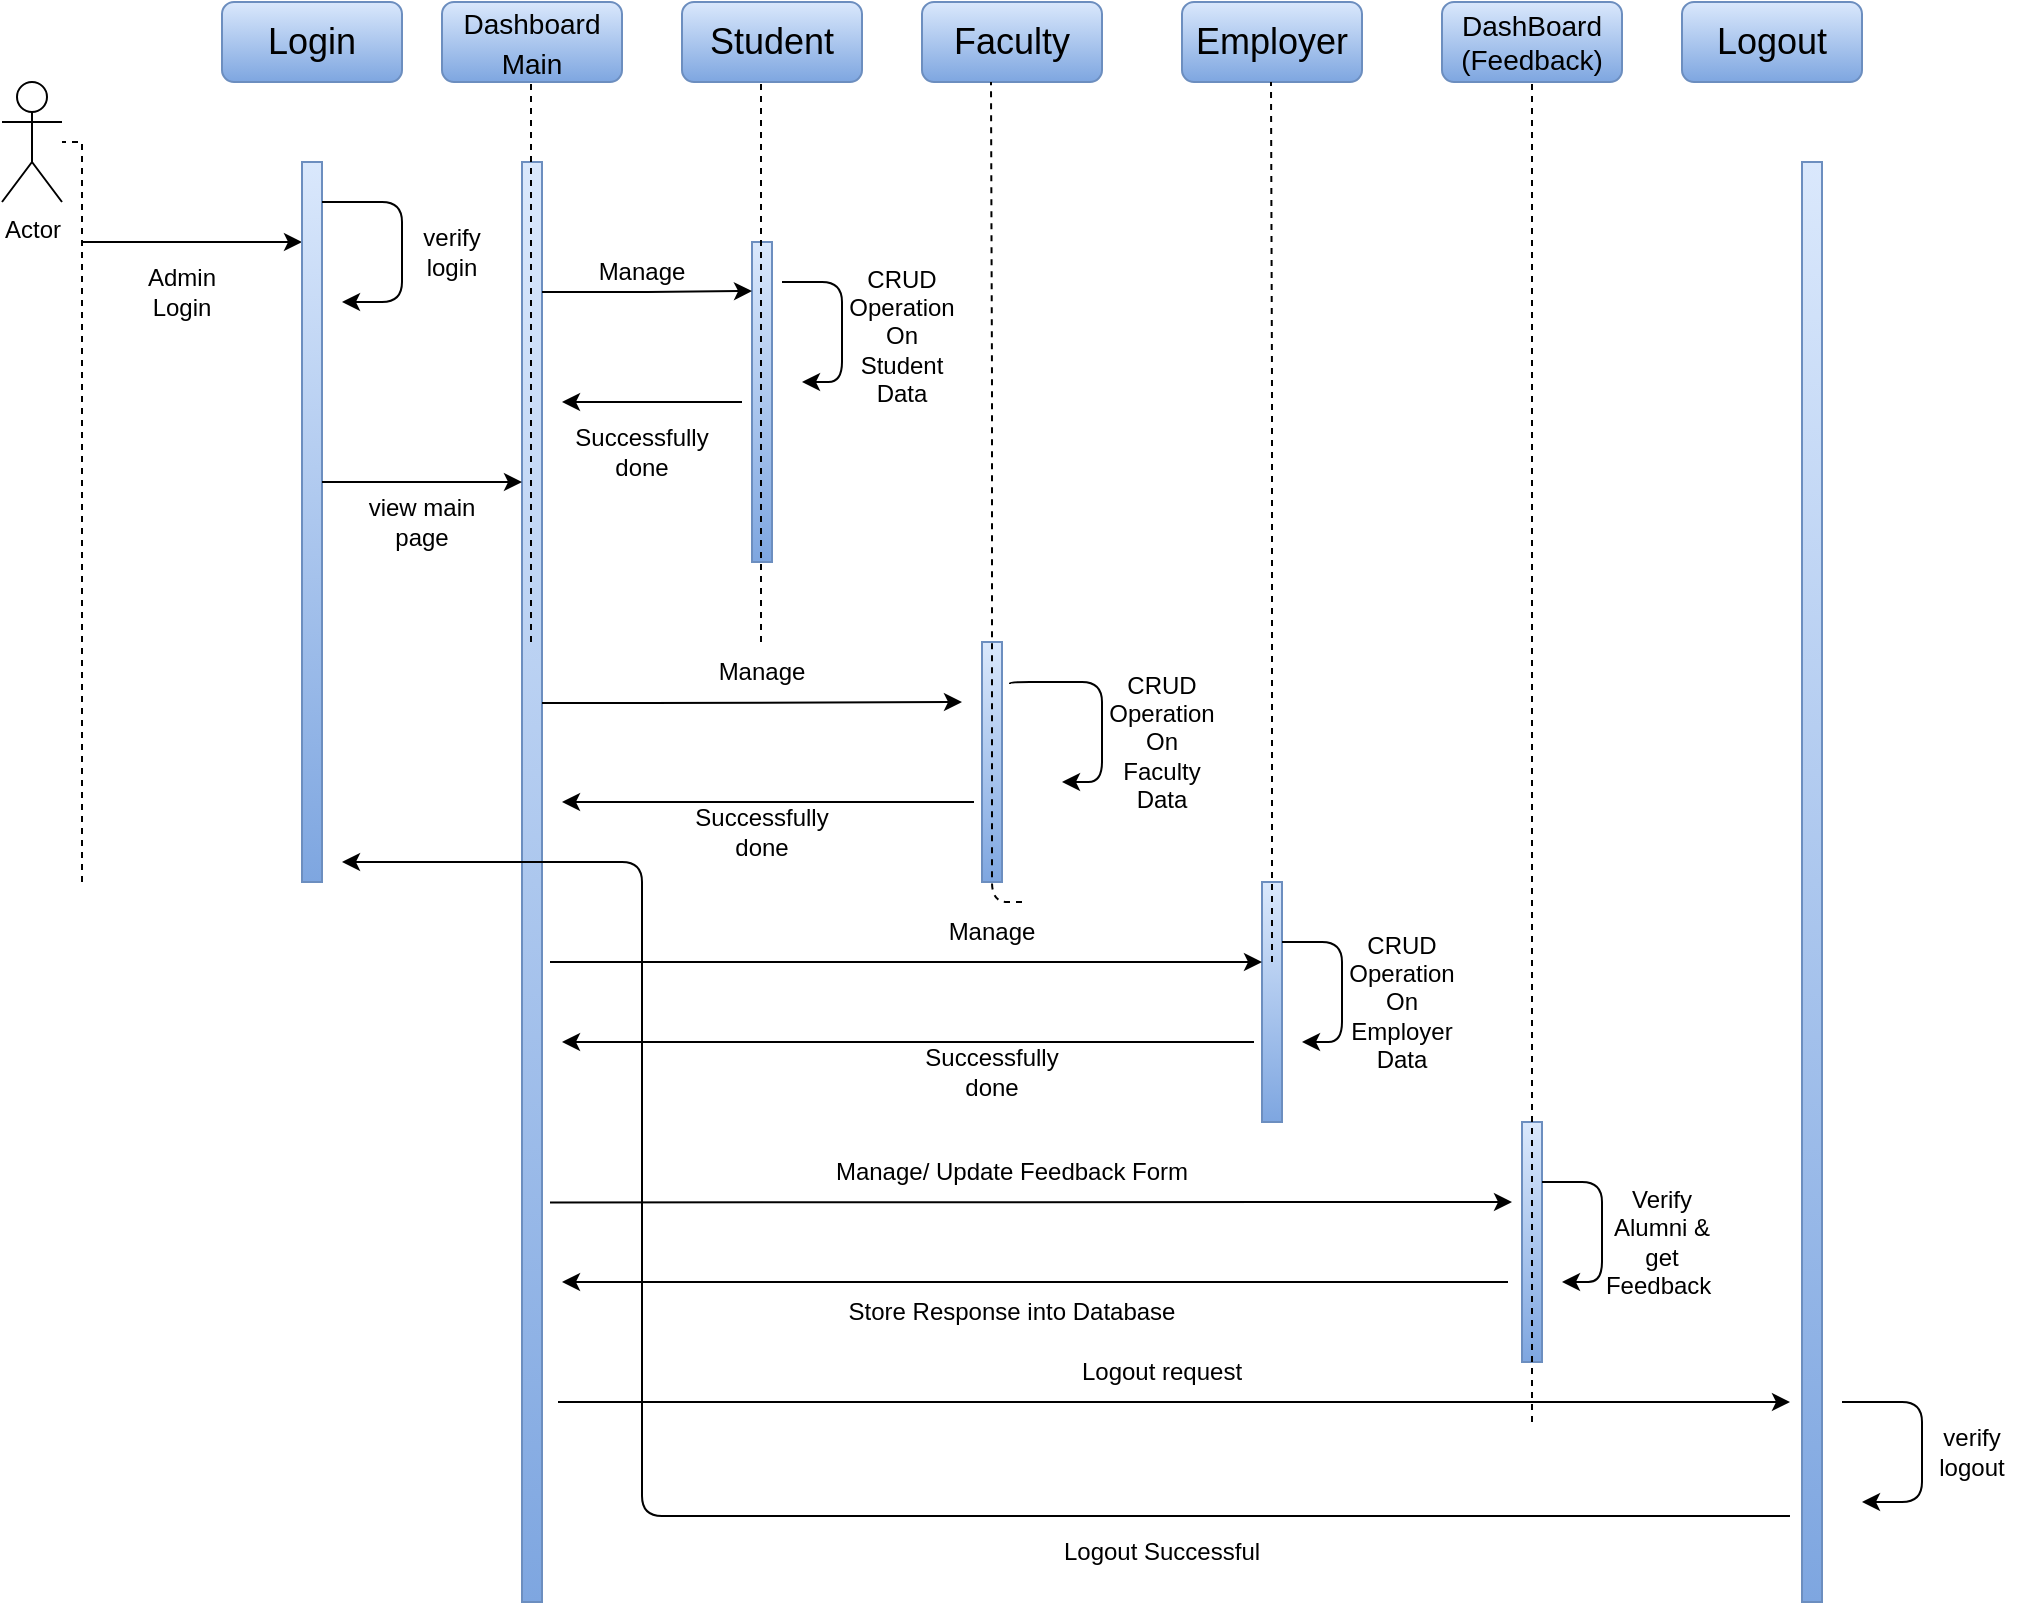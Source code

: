 <mxfile version="15.4.0" type="device"><diagram id="kgpKYQtTHZ0yAKxKKP6v" name="Page-1"><mxGraphModel dx="946" dy="618" grid="1" gridSize="10" guides="1" tooltips="1" connect="1" arrows="1" fold="1" page="1" pageScale="1" pageWidth="850" pageHeight="1100" math="0" shadow="0"><root><mxCell id="0"/><mxCell id="1" parent="0"/><mxCell id="eHZFl4jWqq0me2gMz274-1" value="Actor" style="shape=umlActor;verticalLabelPosition=bottom;verticalAlign=top;html=1;outlineConnect=0;" parent="1" vertex="1"><mxGeometry x="40" y="80" width="30" height="60" as="geometry"/></mxCell><mxCell id="eHZFl4jWqq0me2gMz274-4" value="" style="endArrow=none;dashed=1;html=1;rounded=0;edgeStyle=orthogonalEdgeStyle;" parent="1" target="eHZFl4jWqq0me2gMz274-1" edge="1"><mxGeometry width="50" height="50" relative="1" as="geometry"><mxPoint x="80" y="480" as="sourcePoint"/><mxPoint x="120" y="120" as="targetPoint"/><Array as="points"><mxPoint x="80" y="400"/><mxPoint x="80" y="120"/></Array></mxGeometry></mxCell><mxCell id="eHZFl4jWqq0me2gMz274-5" value="" style="endArrow=classic;html=1;rounded=0;edgeStyle=orthogonalEdgeStyle;" parent="1" edge="1"><mxGeometry width="50" height="50" relative="1" as="geometry"><mxPoint x="80" y="160" as="sourcePoint"/><mxPoint x="190" y="160" as="targetPoint"/></mxGeometry></mxCell><mxCell id="eHZFl4jWqq0me2gMz274-6" value="Admin Login" style="text;html=1;strokeColor=none;fillColor=none;align=center;verticalAlign=middle;whiteSpace=wrap;rounded=0;" parent="1" vertex="1"><mxGeometry x="100" y="170" width="60" height="30" as="geometry"/></mxCell><mxCell id="eHZFl4jWqq0me2gMz274-7" value="&lt;font style=&quot;font-size: 18px&quot;&gt;Login&lt;/font&gt;" style="rounded=1;whiteSpace=wrap;html=1;fillColor=#dae8fc;strokeColor=#6c8ebf;gradientColor=#7ea6e0;" parent="1" vertex="1"><mxGeometry x="150" y="40" width="90" height="40" as="geometry"/></mxCell><mxCell id="eHZFl4jWqq0me2gMz274-12" value="&lt;font style=&quot;font-size: 14px&quot;&gt;Dashboard&lt;br&gt;Main&lt;/font&gt;" style="rounded=1;whiteSpace=wrap;html=1;gradientColor=#7ea6e0;fillColor=#dae8fc;strokeColor=#6c8ebf;fontSize=16;" parent="1" vertex="1"><mxGeometry x="260" y="40" width="90" height="40" as="geometry"/></mxCell><mxCell id="eHZFl4jWqq0me2gMz274-13" value="&lt;font style=&quot;font-size: 18px&quot;&gt;Student&lt;/font&gt;" style="rounded=1;whiteSpace=wrap;html=1;gradientColor=#7ea6e0;fillColor=#dae8fc;strokeColor=#6c8ebf;" parent="1" vertex="1"><mxGeometry x="380" y="40" width="90" height="40" as="geometry"/></mxCell><mxCell id="eHZFl4jWqq0me2gMz274-14" value="&lt;span style=&quot;font-size: 18px&quot;&gt;Faculty&lt;/span&gt;" style="rounded=1;whiteSpace=wrap;html=1;gradientColor=#7ea6e0;fillColor=#dae8fc;strokeColor=#6c8ebf;" parent="1" vertex="1"><mxGeometry x="500" y="40" width="90" height="40" as="geometry"/></mxCell><mxCell id="eHZFl4jWqq0me2gMz274-15" value="&lt;font style=&quot;font-size: 14px&quot;&gt;DashBoard&lt;br&gt;(Feedback)&lt;br&gt;&lt;/font&gt;" style="rounded=1;whiteSpace=wrap;html=1;gradientColor=#7ea6e0;fillColor=#dae8fc;strokeColor=#6c8ebf;" parent="1" vertex="1"><mxGeometry x="760" y="40" width="90" height="40" as="geometry"/></mxCell><mxCell id="eHZFl4jWqq0me2gMz274-16" value="&lt;span style=&quot;font-size: 18px&quot;&gt;Logout&lt;/span&gt;" style="rounded=1;whiteSpace=wrap;html=1;gradientColor=#7ea6e0;fillColor=#dae8fc;strokeColor=#6c8ebf;" parent="1" vertex="1"><mxGeometry x="880" y="40" width="90" height="40" as="geometry"/></mxCell><mxCell id="eHZFl4jWqq0me2gMz274-17" value="" style="html=1;points=[];perimeter=orthogonalPerimeter;gradientColor=#7ea6e0;fillColor=#dae8fc;strokeColor=#6c8ebf;" parent="1" vertex="1"><mxGeometry x="190" y="120" width="10" height="360" as="geometry"/></mxCell><mxCell id="eHZFl4jWqq0me2gMz274-18" value="" style="html=1;points=[];perimeter=orthogonalPerimeter;gradientColor=#7ea6e0;fillColor=#dae8fc;strokeColor=#6c8ebf;" parent="1" vertex="1"><mxGeometry x="300" y="120" width="10" height="720" as="geometry"/></mxCell><mxCell id="eHZFl4jWqq0me2gMz274-19" value="" style="html=1;points=[];perimeter=orthogonalPerimeter;gradientColor=#7ea6e0;fillColor=#dae8fc;strokeColor=#6c8ebf;" parent="1" vertex="1"><mxGeometry x="415" y="160" width="10" height="160" as="geometry"/></mxCell><mxCell id="eHZFl4jWqq0me2gMz274-21" value="" style="html=1;points=[];perimeter=orthogonalPerimeter;gradientColor=#7ea6e0;fillColor=#dae8fc;strokeColor=#6c8ebf;" parent="1" vertex="1"><mxGeometry x="800" y="600" width="10" height="120" as="geometry"/></mxCell><mxCell id="eHZFl4jWqq0me2gMz274-22" value="" style="html=1;points=[];perimeter=orthogonalPerimeter;gradientColor=#7ea6e0;fillColor=#dae8fc;strokeColor=#6c8ebf;" parent="1" vertex="1"><mxGeometry x="940" y="120" width="10" height="720" as="geometry"/></mxCell><mxCell id="eHZFl4jWqq0me2gMz274-25" value="" style="endArrow=classic;html=1;rounded=1;edgeStyle=orthogonalEdgeStyle;" parent="1" edge="1"><mxGeometry width="50" height="50" relative="1" as="geometry"><mxPoint x="200" y="140" as="sourcePoint"/><mxPoint x="210" y="190" as="targetPoint"/><Array as="points"><mxPoint x="200" y="140"/><mxPoint x="240" y="140"/><mxPoint x="240" y="190"/></Array></mxGeometry></mxCell><mxCell id="eHZFl4jWqq0me2gMz274-26" value="verify&lt;br&gt;login" style="text;html=1;strokeColor=none;fillColor=none;align=center;verticalAlign=middle;whiteSpace=wrap;rounded=0;" parent="1" vertex="1"><mxGeometry x="240" y="150" width="50" height="30" as="geometry"/></mxCell><mxCell id="eHZFl4jWqq0me2gMz274-27" value="" style="endArrow=classic;html=1;rounded=0;edgeStyle=orthogonalEdgeStyle;" parent="1" edge="1"><mxGeometry width="50" height="50" relative="1" as="geometry"><mxPoint x="200" y="280" as="sourcePoint"/><mxPoint x="300" y="280" as="targetPoint"/></mxGeometry></mxCell><mxCell id="eHZFl4jWqq0me2gMz274-28" value="view main page" style="text;html=1;strokeColor=none;fillColor=none;align=center;verticalAlign=middle;whiteSpace=wrap;rounded=0;" parent="1" vertex="1"><mxGeometry x="220" y="285" width="60" height="30" as="geometry"/></mxCell><mxCell id="eHZFl4jWqq0me2gMz274-30" value="" style="endArrow=classic;html=1;rounded=0;edgeStyle=orthogonalEdgeStyle;" parent="1" edge="1"><mxGeometry width="50" height="50" relative="1" as="geometry"><mxPoint x="310" y="185" as="sourcePoint"/><mxPoint x="415" y="184.5" as="targetPoint"/><Array as="points"><mxPoint x="363" y="185"/></Array></mxGeometry></mxCell><mxCell id="eHZFl4jWqq0me2gMz274-32" value="" style="endArrow=classic;html=1;rounded=1;edgeStyle=orthogonalEdgeStyle;" parent="1" edge="1"><mxGeometry width="50" height="50" relative="1" as="geometry"><mxPoint x="430" y="180" as="sourcePoint"/><mxPoint x="440" y="230" as="targetPoint"/><Array as="points"><mxPoint x="460" y="180"/><mxPoint x="460" y="230"/></Array></mxGeometry></mxCell><mxCell id="eHZFl4jWqq0me2gMz274-34" value="CRUD Operation&lt;br&gt;On Student Data" style="text;html=1;strokeColor=none;fillColor=none;align=center;verticalAlign=middle;whiteSpace=wrap;rounded=0;" parent="1" vertex="1"><mxGeometry x="460" y="167" width="60" height="80" as="geometry"/></mxCell><mxCell id="eHZFl4jWqq0me2gMz274-35" value="Manage" style="text;html=1;strokeColor=none;fillColor=none;align=center;verticalAlign=middle;whiteSpace=wrap;rounded=0;" parent="1" vertex="1"><mxGeometry x="330" y="160" width="60" height="30" as="geometry"/></mxCell><mxCell id="eHZFl4jWqq0me2gMz274-39" value="" style="endArrow=classic;html=1;rounded=1;edgeStyle=orthogonalEdgeStyle;" parent="1" edge="1"><mxGeometry width="50" height="50" relative="1" as="geometry"><mxPoint x="410" y="240" as="sourcePoint"/><mxPoint x="320" y="240" as="targetPoint"/><Array as="points"><mxPoint x="320" y="239.5"/><mxPoint x="320" y="239.5"/></Array></mxGeometry></mxCell><mxCell id="eHZFl4jWqq0me2gMz274-40" value="Successfully&lt;br&gt;done" style="text;html=1;strokeColor=none;fillColor=none;align=center;verticalAlign=middle;whiteSpace=wrap;rounded=0;" parent="1" vertex="1"><mxGeometry x="330" y="250" width="60" height="30" as="geometry"/></mxCell><mxCell id="eHZFl4jWqq0me2gMz274-41" value="" style="html=1;points=[];perimeter=orthogonalPerimeter;gradientColor=#7ea6e0;fillColor=#dae8fc;strokeColor=#6c8ebf;" parent="1" vertex="1"><mxGeometry x="530" y="360" width="10" height="120" as="geometry"/></mxCell><mxCell id="eHZFl4jWqq0me2gMz274-42" value="" style="endArrow=classic;html=1;rounded=1;edgeStyle=orthogonalEdgeStyle;exitX=1.4;exitY=0.175;exitDx=0;exitDy=0;exitPerimeter=0;" parent="1" source="eHZFl4jWqq0me2gMz274-41" edge="1"><mxGeometry width="50" height="50" relative="1" as="geometry"><mxPoint x="560" y="380" as="sourcePoint"/><mxPoint x="570" y="430" as="targetPoint"/><Array as="points"><mxPoint x="544" y="380"/><mxPoint x="590" y="380"/><mxPoint x="590" y="430"/></Array></mxGeometry></mxCell><mxCell id="eHZFl4jWqq0me2gMz274-44" value="Manage" style="text;html=1;strokeColor=none;fillColor=none;align=center;verticalAlign=middle;whiteSpace=wrap;rounded=0;" parent="1" vertex="1"><mxGeometry x="390" y="360" width="60" height="30" as="geometry"/></mxCell><mxCell id="eHZFl4jWqq0me2gMz274-45" value="Successfully&lt;br&gt;done" style="text;html=1;strokeColor=none;fillColor=none;align=center;verticalAlign=middle;whiteSpace=wrap;rounded=0;" parent="1" vertex="1"><mxGeometry x="390" y="440" width="60" height="30" as="geometry"/></mxCell><mxCell id="eHZFl4jWqq0me2gMz274-47" value="" style="endArrow=classic;html=1;rounded=0;edgeStyle=orthogonalEdgeStyle;" parent="1" edge="1"><mxGeometry width="50" height="50" relative="1" as="geometry"><mxPoint x="310" y="390.5" as="sourcePoint"/><mxPoint x="520" y="390" as="targetPoint"/><Array as="points"><mxPoint x="363" y="390.5"/></Array></mxGeometry></mxCell><mxCell id="eHZFl4jWqq0me2gMz274-49" value="" style="endArrow=classic;html=1;rounded=1;edgeStyle=orthogonalEdgeStyle;exitX=-0.4;exitY=0.667;exitDx=0;exitDy=0;exitPerimeter=0;" parent="1" source="eHZFl4jWqq0me2gMz274-41" edge="1"><mxGeometry width="50" height="50" relative="1" as="geometry"><mxPoint x="515" y="440" as="sourcePoint"/><mxPoint x="320" y="440" as="targetPoint"/><Array as="points"/></mxGeometry></mxCell><mxCell id="eHZFl4jWqq0me2gMz274-50" value="CRUD Operation&lt;br&gt;On&lt;br&gt;Faculty Data" style="text;html=1;strokeColor=none;fillColor=none;align=center;verticalAlign=middle;whiteSpace=wrap;rounded=0;" parent="1" vertex="1"><mxGeometry x="590" y="370" width="60" height="80" as="geometry"/></mxCell><mxCell id="eHZFl4jWqq0me2gMz274-51" value="" style="endArrow=none;dashed=1;html=1;rounded=1;edgeStyle=orthogonalEdgeStyle;" parent="1" edge="1"><mxGeometry width="50" height="50" relative="1" as="geometry"><mxPoint x="419.5" y="360" as="sourcePoint"/><mxPoint x="419.5" y="80" as="targetPoint"/><Array as="points"><mxPoint x="419.5" y="230"/><mxPoint x="419.5" y="230"/></Array></mxGeometry></mxCell><mxCell id="eHZFl4jWqq0me2gMz274-52" value="" style="endArrow=none;dashed=1;html=1;rounded=1;edgeStyle=orthogonalEdgeStyle;exitX=0.75;exitY=0;exitDx=0;exitDy=0;" parent="1" source="eHZFl4jWqq0me2gMz274-62" edge="1"><mxGeometry width="50" height="50" relative="1" as="geometry"><mxPoint x="535" y="520" as="sourcePoint"/><mxPoint x="534.5" y="80" as="targetPoint"/><Array as="points"><mxPoint x="535" y="490"/><mxPoint x="535" y="230"/></Array></mxGeometry></mxCell><mxCell id="eHZFl4jWqq0me2gMz274-54" value="" style="endArrow=none;dashed=1;html=1;rounded=1;edgeStyle=orthogonalEdgeStyle;" parent="1" edge="1"><mxGeometry width="50" height="50" relative="1" as="geometry"><mxPoint x="304.5" y="360" as="sourcePoint"/><mxPoint x="304.5" y="80" as="targetPoint"/><Array as="points"><mxPoint x="304.5" y="230"/><mxPoint x="304.5" y="230"/></Array></mxGeometry></mxCell><mxCell id="eHZFl4jWqq0me2gMz274-55" value="&lt;span style=&quot;font-size: 18px&quot;&gt;Employer&lt;/span&gt;" style="rounded=1;whiteSpace=wrap;html=1;gradientColor=#7ea6e0;fillColor=#dae8fc;strokeColor=#6c8ebf;" parent="1" vertex="1"><mxGeometry x="630" y="40" width="90" height="40" as="geometry"/></mxCell><mxCell id="eHZFl4jWqq0me2gMz274-56" value="" style="html=1;points=[];perimeter=orthogonalPerimeter;gradientColor=#7ea6e0;fillColor=#dae8fc;strokeColor=#6c8ebf;" parent="1" vertex="1"><mxGeometry x="670" y="480" width="10" height="120" as="geometry"/></mxCell><mxCell id="eHZFl4jWqq0me2gMz274-58" value="" style="endArrow=none;dashed=1;html=1;rounded=1;edgeStyle=orthogonalEdgeStyle;" parent="1" edge="1"><mxGeometry width="50" height="50" relative="1" as="geometry"><mxPoint x="675" y="520" as="sourcePoint"/><mxPoint x="674.5" y="80" as="targetPoint"/><Array as="points"><mxPoint x="674.5" y="230"/><mxPoint x="674.5" y="230"/></Array></mxGeometry></mxCell><mxCell id="eHZFl4jWqq0me2gMz274-60" value="" style="endArrow=classic;html=1;rounded=1;edgeStyle=orthogonalEdgeStyle;" parent="1" edge="1"><mxGeometry width="50" height="50" relative="1" as="geometry"><mxPoint x="680" y="510" as="sourcePoint"/><mxPoint x="690" y="560" as="targetPoint"/><Array as="points"><mxPoint x="710" y="510"/><mxPoint x="710" y="560"/></Array></mxGeometry></mxCell><mxCell id="eHZFl4jWqq0me2gMz274-61" value="CRUD Operation On&lt;br&gt;Employer Data" style="text;html=1;strokeColor=none;fillColor=none;align=center;verticalAlign=middle;whiteSpace=wrap;rounded=0;" parent="1" vertex="1"><mxGeometry x="710" y="500" width="60" height="80" as="geometry"/></mxCell><mxCell id="eHZFl4jWqq0me2gMz274-62" value="Manage" style="text;html=1;strokeColor=none;fillColor=none;align=center;verticalAlign=middle;whiteSpace=wrap;rounded=0;" parent="1" vertex="1"><mxGeometry x="505" y="490" width="60" height="30" as="geometry"/></mxCell><mxCell id="eHZFl4jWqq0me2gMz274-63" value="Successfully&lt;br&gt;done" style="text;html=1;strokeColor=none;fillColor=none;align=center;verticalAlign=middle;whiteSpace=wrap;rounded=0;" parent="1" vertex="1"><mxGeometry x="505" y="560" width="60" height="30" as="geometry"/></mxCell><mxCell id="eHZFl4jWqq0me2gMz274-64" value="" style="endArrow=classic;html=1;rounded=0;edgeStyle=orthogonalEdgeStyle;" parent="1" edge="1"><mxGeometry width="50" height="50" relative="1" as="geometry"><mxPoint x="314" y="520" as="sourcePoint"/><mxPoint x="670" y="520" as="targetPoint"/><Array as="points"><mxPoint x="314" y="520"/></Array></mxGeometry></mxCell><mxCell id="eHZFl4jWqq0me2gMz274-65" value="" style="endArrow=classic;html=1;rounded=1;edgeStyle=orthogonalEdgeStyle;exitX=-0.4;exitY=0.667;exitDx=0;exitDy=0;exitPerimeter=0;" parent="1" edge="1"><mxGeometry width="50" height="50" relative="1" as="geometry"><mxPoint x="666" y="560.04" as="sourcePoint"/><mxPoint x="320" y="560" as="targetPoint"/><Array as="points"/></mxGeometry></mxCell><mxCell id="eHZFl4jWqq0me2gMz274-66" value="" style="endArrow=classic;html=1;rounded=1;edgeStyle=orthogonalEdgeStyle;" parent="1" edge="1"><mxGeometry width="50" height="50" relative="1" as="geometry"><mxPoint x="810" y="630" as="sourcePoint"/><mxPoint x="820" y="680" as="targetPoint"/><Array as="points"><mxPoint x="840" y="630"/><mxPoint x="840" y="680"/></Array></mxGeometry></mxCell><mxCell id="eHZFl4jWqq0me2gMz274-67" value="Verify Alumni &amp;amp; get Feedback&amp;nbsp;" style="text;html=1;strokeColor=none;fillColor=none;align=center;verticalAlign=middle;whiteSpace=wrap;rounded=0;" parent="1" vertex="1"><mxGeometry x="840" y="620" width="60" height="80" as="geometry"/></mxCell><mxCell id="eHZFl4jWqq0me2gMz274-68" value="" style="endArrow=none;dashed=1;html=1;rounded=1;edgeStyle=orthogonalEdgeStyle;" parent="1" edge="1"><mxGeometry width="50" height="50" relative="1" as="geometry"><mxPoint x="805" y="750" as="sourcePoint"/><mxPoint x="805" y="80" as="targetPoint"/><Array as="points"/></mxGeometry></mxCell><mxCell id="eHZFl4jWqq0me2gMz274-69" value="Manage/ Update Feedback Form" style="text;html=1;strokeColor=none;fillColor=none;align=center;verticalAlign=middle;whiteSpace=wrap;rounded=0;" parent="1" vertex="1"><mxGeometry x="430" y="610" width="230" height="30" as="geometry"/></mxCell><mxCell id="eHZFl4jWqq0me2gMz274-70" value="Store Response into Database" style="text;html=1;strokeColor=none;fillColor=none;align=center;verticalAlign=middle;whiteSpace=wrap;rounded=0;" parent="1" vertex="1"><mxGeometry x="455" y="680" width="180" height="30" as="geometry"/></mxCell><mxCell id="eHZFl4jWqq0me2gMz274-71" value="" style="endArrow=classic;html=1;rounded=0;edgeStyle=orthogonalEdgeStyle;exitX=1.4;exitY=0.667;exitDx=0;exitDy=0;exitPerimeter=0;" parent="1" edge="1"><mxGeometry width="50" height="50" relative="1" as="geometry"><mxPoint x="314" y="640.2" as="sourcePoint"/><mxPoint x="795" y="640" as="targetPoint"/><Array as="points"><mxPoint x="795" y="640"/></Array></mxGeometry></mxCell><mxCell id="eHZFl4jWqq0me2gMz274-73" value="" style="endArrow=classic;html=1;rounded=1;edgeStyle=orthogonalEdgeStyle;exitX=-0.4;exitY=0.667;exitDx=0;exitDy=0;exitPerimeter=0;" parent="1" edge="1"><mxGeometry width="50" height="50" relative="1" as="geometry"><mxPoint x="793" y="680.04" as="sourcePoint"/><mxPoint x="320" y="680" as="targetPoint"/><Array as="points"/></mxGeometry></mxCell><mxCell id="eHZFl4jWqq0me2gMz274-74" value="" style="endArrow=classic;html=1;rounded=0;edgeStyle=orthogonalEdgeStyle;" parent="1" edge="1"><mxGeometry width="50" height="50" relative="1" as="geometry"><mxPoint x="318" y="740" as="sourcePoint"/><mxPoint x="934" y="740" as="targetPoint"/><Array as="points"><mxPoint x="934" y="740"/></Array></mxGeometry></mxCell><mxCell id="eHZFl4jWqq0me2gMz274-75" value="" style="endArrow=classic;html=1;rounded=1;edgeStyle=orthogonalEdgeStyle;exitX=-0.4;exitY=0.667;exitDx=0;exitDy=0;exitPerimeter=0;" parent="1" edge="1"><mxGeometry width="50" height="50" relative="1" as="geometry"><mxPoint x="934" y="797.04" as="sourcePoint"/><mxPoint x="210" y="470" as="targetPoint"/><Array as="points"><mxPoint x="360" y="797"/><mxPoint x="360" y="470"/></Array></mxGeometry></mxCell><mxCell id="eHZFl4jWqq0me2gMz274-76" value="Logout request" style="text;html=1;strokeColor=none;fillColor=none;align=center;verticalAlign=middle;whiteSpace=wrap;rounded=0;" parent="1" vertex="1"><mxGeometry x="530" y="710" width="180" height="30" as="geometry"/></mxCell><mxCell id="eHZFl4jWqq0me2gMz274-77" value="" style="endArrow=classic;html=1;rounded=1;edgeStyle=orthogonalEdgeStyle;" parent="1" edge="1"><mxGeometry width="50" height="50" relative="1" as="geometry"><mxPoint x="960" y="740" as="sourcePoint"/><mxPoint x="970" y="790" as="targetPoint"/><Array as="points"><mxPoint x="960" y="740"/><mxPoint x="1000" y="740"/><mxPoint x="1000" y="790"/></Array></mxGeometry></mxCell><mxCell id="eHZFl4jWqq0me2gMz274-78" value="verify&lt;br&gt;logout" style="text;html=1;strokeColor=none;fillColor=none;align=center;verticalAlign=middle;whiteSpace=wrap;rounded=0;" parent="1" vertex="1"><mxGeometry x="1000" y="750" width="50" height="30" as="geometry"/></mxCell><mxCell id="eHZFl4jWqq0me2gMz274-79" value="Logout Successful" style="text;html=1;strokeColor=none;fillColor=none;align=center;verticalAlign=middle;whiteSpace=wrap;rounded=0;" parent="1" vertex="1"><mxGeometry x="530" y="800" width="180" height="30" as="geometry"/></mxCell></root></mxGraphModel></diagram></mxfile>
